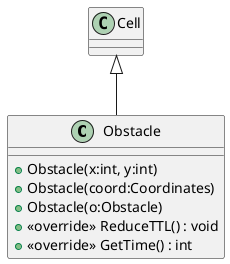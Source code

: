@startuml
class Obstacle {
    + Obstacle(x:int, y:int)
    + Obstacle(coord:Coordinates)
    + Obstacle(o:Obstacle)
    + <<override>> ReduceTTL() : void
    + <<override>> GetTime() : int
}
Cell <|-- Obstacle
@enduml
